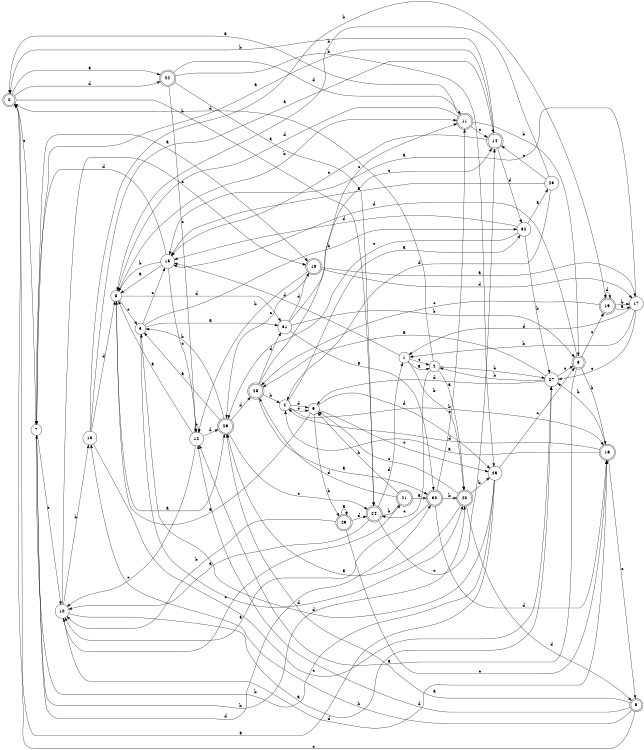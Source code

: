 digraph n27_1 {
__start0 [label="" shape="none"];

rankdir=LR;
size="8,5";

s0 [style="rounded,filled", color="black", fillcolor="white" shape="doublecircle", label="0"];
s1 [style="filled", color="black", fillcolor="white" shape="circle", label="1"];
s2 [style="filled", color="black", fillcolor="white" shape="circle", label="2"];
s3 [style="filled", color="black", fillcolor="white" shape="circle", label="3"];
s4 [style="filled", color="black", fillcolor="white" shape="circle", label="4"];
s5 [style="rounded,filled", color="black", fillcolor="white" shape="doublecircle", label="5"];
s6 [style="rounded,filled", color="black", fillcolor="white" shape="doublecircle", label="6"];
s7 [style="filled", color="black", fillcolor="white" shape="circle", label="7"];
s8 [style="filled", color="black", fillcolor="white" shape="circle", label="8"];
s9 [style="filled", color="black", fillcolor="white" shape="circle", label="9"];
s10 [style="filled", color="black", fillcolor="white" shape="circle", label="10"];
s11 [style="rounded,filled", color="black", fillcolor="white" shape="doublecircle", label="11"];
s12 [style="filled", color="black", fillcolor="white" shape="circle", label="12"];
s13 [style="filled", color="black", fillcolor="white" shape="circle", label="13"];
s14 [style="rounded,filled", color="black", fillcolor="white" shape="doublecircle", label="14"];
s15 [style="filled", color="black", fillcolor="white" shape="circle", label="15"];
s16 [style="rounded,filled", color="black", fillcolor="white" shape="doublecircle", label="16"];
s17 [style="filled", color="black", fillcolor="white" shape="circle", label="17"];
s18 [style="rounded,filled", color="black", fillcolor="white" shape="doublecircle", label="18"];
s19 [style="rounded,filled", color="black", fillcolor="white" shape="doublecircle", label="19"];
s20 [style="rounded,filled", color="black", fillcolor="white" shape="doublecircle", label="20"];
s21 [style="rounded,filled", color="black", fillcolor="white" shape="doublecircle", label="21"];
s22 [style="rounded,filled", color="black", fillcolor="white" shape="doublecircle", label="22"];
s23 [style="filled", color="black", fillcolor="white" shape="circle", label="23"];
s24 [style="rounded,filled", color="black", fillcolor="white" shape="doublecircle", label="24"];
s25 [style="filled", color="black", fillcolor="white" shape="circle", label="25"];
s26 [style="rounded,filled", color="black", fillcolor="white" shape="doublecircle", label="26"];
s27 [style="filled", color="black", fillcolor="white" shape="circle", label="27"];
s28 [style="rounded,filled", color="black", fillcolor="white" shape="doublecircle", label="28"];
s29 [style="rounded,filled", color="black", fillcolor="white" shape="doublecircle", label="29"];
s30 [style="rounded,filled", color="black", fillcolor="white" shape="doublecircle", label="30"];
s31 [style="filled", color="black", fillcolor="white" shape="circle", label="31"];
s32 [style="filled", color="black", fillcolor="white" shape="circle", label="32"];
s0 -> s22 [label="a"];
s0 -> s24 [label="b"];
s0 -> s7 [label="c"];
s0 -> s22 [label="d"];
s1 -> s2 [label="a"];
s1 -> s20 [label="b"];
s1 -> s2 [label="c"];
s1 -> s15 [label="d"];
s2 -> s20 [label="a"];
s2 -> s27 [label="b"];
s2 -> s24 [label="c"];
s2 -> s0 [label="d"];
s3 -> s31 [label="a"];
s3 -> s32 [label="b"];
s3 -> s15 [label="c"];
s3 -> s20 [label="d"];
s4 -> s32 [label="a"];
s4 -> s16 [label="b"];
s4 -> s9 [label="c"];
s4 -> s9 [label="d"];
s5 -> s26 [label="a"];
s5 -> s13 [label="b"];
s5 -> s0 [label="c"];
s5 -> s12 [label="d"];
s6 -> s12 [label="a"];
s6 -> s16 [label="b"];
s6 -> s19 [label="c"];
s6 -> s15 [label="d"];
s7 -> s18 [label="a"];
s7 -> s20 [label="b"];
s7 -> s10 [label="c"];
s7 -> s30 [label="d"];
s8 -> s26 [label="a"];
s8 -> s11 [label="b"];
s8 -> s3 [label="c"];
s8 -> s31 [label="d"];
s9 -> s8 [label="a"];
s9 -> s29 [label="b"];
s9 -> s25 [label="c"];
s9 -> s25 [label="d"];
s10 -> s27 [label="a"];
s10 -> s13 [label="b"];
s10 -> s18 [label="c"];
s10 -> s16 [label="d"];
s11 -> s0 [label="a"];
s11 -> s6 [label="b"];
s11 -> s14 [label="c"];
s11 -> s8 [label="d"];
s12 -> s8 [label="a"];
s12 -> s12 [label="b"];
s12 -> s10 [label="c"];
s12 -> s26 [label="d"];
s13 -> s14 [label="a"];
s13 -> s19 [label="b"];
s13 -> s27 [label="c"];
s13 -> s8 [label="d"];
s14 -> s7 [label="a"];
s14 -> s0 [label="b"];
s14 -> s15 [label="c"];
s14 -> s32 [label="d"];
s15 -> s8 [label="a"];
s15 -> s8 [label="b"];
s15 -> s12 [label="c"];
s15 -> s7 [label="d"];
s16 -> s4 [label="a"];
s16 -> s27 [label="b"];
s16 -> s5 [label="c"];
s16 -> s4 [label="d"];
s17 -> s15 [label="a"];
s17 -> s1 [label="b"];
s17 -> s27 [label="c"];
s17 -> s1 [label="d"];
s18 -> s17 [label="a"];
s18 -> s12 [label="b"];
s18 -> s26 [label="c"];
s18 -> s17 [label="d"];
s19 -> s17 [label="a"];
s19 -> s17 [label="b"];
s19 -> s28 [label="c"];
s19 -> s19 [label="d"];
s20 -> s26 [label="a"];
s20 -> s25 [label="b"];
s20 -> s9 [label="c"];
s20 -> s5 [label="d"];
s21 -> s30 [label="a"];
s21 -> s9 [label="b"];
s21 -> s10 [label="c"];
s21 -> s28 [label="d"];
s22 -> s24 [label="a"];
s22 -> s25 [label="b"];
s22 -> s12 [label="c"];
s22 -> s11 [label="d"];
s23 -> s15 [label="a"];
s23 -> s8 [label="b"];
s23 -> s14 [label="c"];
s23 -> s4 [label="d"];
s24 -> s10 [label="a"];
s24 -> s21 [label="b"];
s24 -> s14 [label="c"];
s24 -> s1 [label="d"];
s25 -> s0 [label="a"];
s25 -> s7 [label="b"];
s25 -> s6 [label="c"];
s25 -> s3 [label="d"];
s26 -> s3 [label="a"];
s26 -> s3 [label="b"];
s26 -> s24 [label="c"];
s26 -> s28 [label="d"];
s27 -> s28 [label="a"];
s27 -> s2 [label="b"];
s27 -> s6 [label="c"];
s27 -> s9 [label="d"];
s28 -> s30 [label="a"];
s28 -> s4 [label="b"];
s28 -> s11 [label="c"];
s28 -> s31 [label="d"];
s29 -> s29 [label="a"];
s29 -> s10 [label="b"];
s29 -> s16 [label="c"];
s29 -> s24 [label="d"];
s30 -> s10 [label="a"];
s30 -> s20 [label="b"];
s30 -> s11 [label="c"];
s30 -> s16 [label="d"];
s31 -> s30 [label="a"];
s31 -> s6 [label="b"];
s31 -> s14 [label="c"];
s31 -> s18 [label="d"];
s32 -> s23 [label="a"];
s32 -> s27 [label="b"];
s32 -> s26 [label="c"];
s32 -> s15 [label="d"];

}